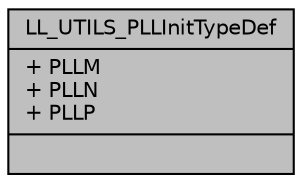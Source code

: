 digraph "LL_UTILS_PLLInitTypeDef"
{
  edge [fontname="Helvetica",fontsize="10",labelfontname="Helvetica",labelfontsize="10"];
  node [fontname="Helvetica",fontsize="10",shape=record];
  Node1 [label="{LL_UTILS_PLLInitTypeDef\n|+ PLLM\l+ PLLN\l+ PLLP\l|}",height=0.2,width=0.4,color="black", fillcolor="grey75", style="filled", fontcolor="black"];
}
